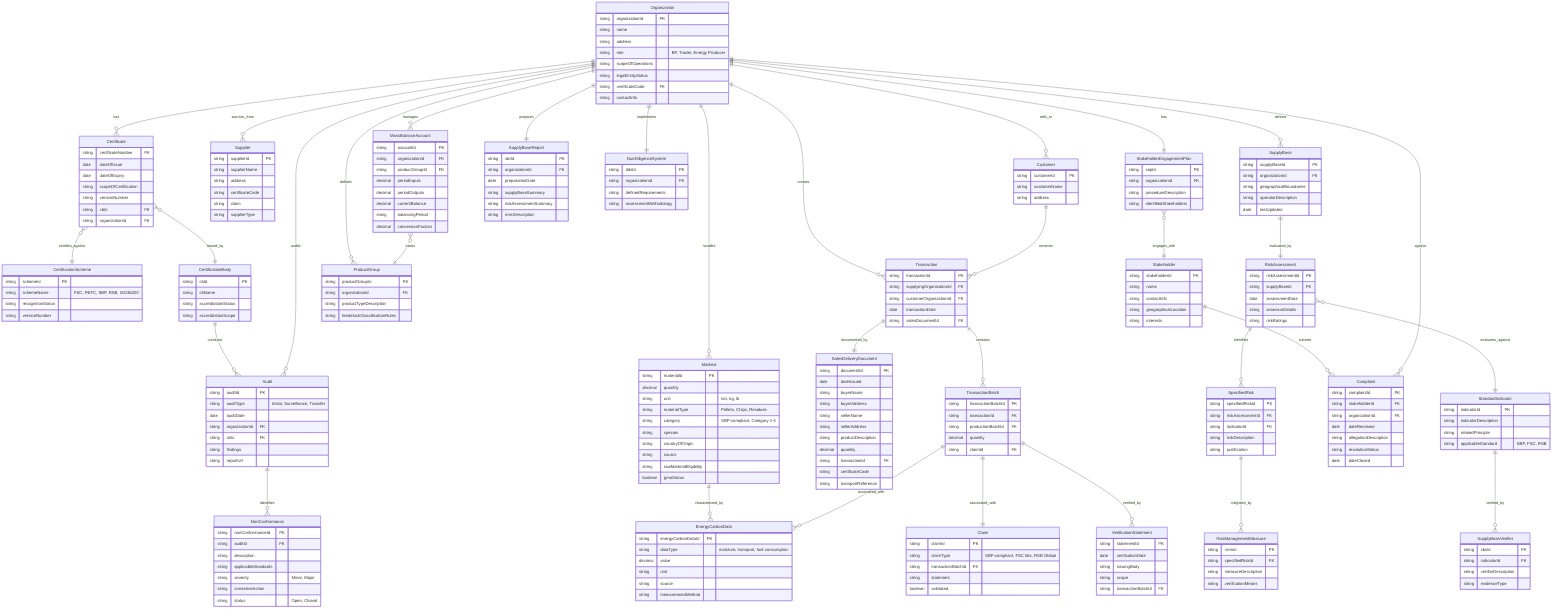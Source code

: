 erDiagram
    %% BOOST Comprehensive Biomass Chain of Custody ERD
    %% SANDBOX VERSION - Full model with risk management and stakeholder entities
    %% For production use, see boost_erd.mermaid (core 17-entity model)
    %% This comprehensive model includes all entities for future expansion
    
    %% Core Organizations and Certification
    Organization {
        string organizationId PK
        string name
        string address
        string role "BP, Trader, Energy Producer"
        string scopeOfOperations
        string legalEntityStatus
        string certificateCode FK
        string contactInfo
    }
    
    CertificationScheme {
        string schemeId PK
        string schemeName "FSC, PEFC, SBP, RSB, ISO38200"
        string recognitionStatus
        string versionNumber
    }
    
    Certificate {
        string certificateNumber PK
        date dateOfIssue
        date dateOfExpiry
        string scopeOfCertification
        string versionNumber
        string cbId FK
        string organizationId FK
    }
    
    CertificationBody {
        string cbId PK
        string cbName
        string accreditationStatus
        string accreditationScope
    }
    
    %% Material and Supply Chain
    Material {
        string materialId PK
        decimal quantity
        string unit "ton, kg, lb"
        string materialType "Pellets, Chips, Residues"
        string category "SBP-compliant, Category 1-5"
        string species
        string countryOfOrigin
        string source
        string rawMaterialEligibility
        boolean gmoStatus
    }
    
    Supplier {
        string supplierId PK
        string supplierName
        string address
        string certificateCode
        string claim
        string supplierType
    }
    
    Customer {
        string customerId PK
        string customerName
        string address
    }
    
    %% Transaction Management
    Transaction {
        string transactionId PK
        string supplyingOrganizationId FK
        string customerOrganizationId FK
        date transactionDate
        string salesDocumentId FK
    }
    
    TransactionBatch {
        string transactionBatchId PK
        string transactionId FK
        string productionBatchId FK
        decimal quantity
        string claimId FK
    }
    
    Claim {
        string claimId PK
        string claimType "SBP-compliant, FSC Mix, RSB Global"
        string transactionBatchId FK
        string statement
        boolean validated
    }
    
    SalesDeliveryDocument {
        string documentId PK
        date dateIssued
        string buyerName
        string buyerAddress
        string sellerName
        string sellerAddress
        string productDescription
        decimal quantity
        string transactionId FK
        string certificateCode
        string transportReference
    }
    
    %% Mass Balance and Product Management
    MassBalanceAccount {
        string accountId PK
        string organizationId FK
        string productGroupId FK
        decimal periodInputs
        decimal periodOutputs
        decimal currentBalance
        string balancingPeriod
        decimal conversionFactors
    }
    
    ProductGroup {
        string productGroupId PK
        string organizationId FK
        string productTypeDescription
        string feedstockClassificationRules
    }
    
    %% Energy and Carbon Data
    EnergyCarbonData {
        string energyCarbonDataId PK
        string dataType "moisture, transport, fuel consumption"
        decimal value
        string unit
        string source
        string measurementMethod
    }
    
    %% Risk Management and Supply Base
    SupplyBase {
        string supplyBaseId PK
        string organizationId FK
        string geographicalBoundaries
        string operatorDescription
        date lastUpdated
    }
    
    RiskAssessment {
        string riskAssessmentId PK
        string supplyBaseId FK
        date assessmentDate
        string assessorDetails
        string riskRatings
    }
    
    SpecifiedRisk {
        string specifiedRiskId PK
        string riskAssessmentId FK
        string indicatorId FK
        string riskDescription
        string justification
    }
    
    RiskManagementMeasure {
        string rmmId PK
        string specifiedRiskId FK
        string measureDescription
        string verificationMeans
    }
    
    StandardIndicator {
        string indicatorId PK
        string indicatorDescription
        string relatedPrinciple
        string applicableStandard "SBP, FSC, RSB"
    }
    
    SupplyBaseVerifier {
        string sbvId PK
        string indicatorId FK
        string verifierDescription
        string evidenceType
    }
    
    SupplyBaseReport {
        string sbrId PK
        string organizationId FK
        date preparationDate
        string supplyBaseSummary
        string riskAssessmentSummary
        string rmmDescription
    }
    
    %% Verification and Compliance
    VerificationStatement {
        string statementId PK
        date verificationDate
        string issuingBody
        string scope
        string transactionBatchId FK
    }
    
    DueDiligenceSystem {
        string ddsId PK
        string organizationId FK
        string definedRequirements
        string assessmentMethodology
    }
    
    %% Stakeholder Management
    Stakeholder {
        string stakeholderId PK
        string name
        string contactInfo
        string geographicalLocation
        string interests
    }
    
    StakeholderEngagementPlan {
        string sepId PK
        string organizationId FK
        string procedureDescription
        string identifiedStakeholders
    }
    
    Complaint {
        string complaintId PK
        string stakeholderId FK
        string organizationId FK
        date dateReceived
        string allegationDescription
        string resolutionStatus
        date dateClosed
    }
    
    %% Audit and Compliance
    Audit {
        string auditId PK
        string auditType "Initial, Surveillance, Transfer"
        date auditDate
        string organizationId FK
        string cbId FK
        string findings
        string reportUrl
    }
    
    NonConformance {
        string nonConformanceId PK
        string auditId FK
        string description
        string applicableStandards
        string severity "Minor, Major"
        string correctiveAction
        string status "Open, Closed"
    }
    
    
    %% Core Relationships
    Organization ||--o{ Certificate : "has"
    Certificate }o--|| CertificationScheme : "certifies_against"
    Certificate }o--|| CertificationBody : "issued_by"
    CertificationBody ||--o{ Audit : "conducts"
    
    %% Supply Chain Relationships
    Organization ||--o{ Material : "handles"
    Organization ||--o{ Transaction : "creates"
    Organization ||--o{ Supplier : "sources_from"
    Organization ||--o{ Customer : "sells_to"
    
    Customer ||--o{ Transaction : "receives"
    
    %% Transaction and Batch Relationships
    Transaction ||--o{ TransactionBatch : "contains"
    Transaction ||--|| SalesDeliveryDocument : "documented_by"
    TransactionBatch ||--|| Claim : "associated_with"
    TransactionBatch ||--o{ VerificationStatement : "verified_by"
    
    %% Mass Balance Relationships
    Organization ||--o{ MassBalanceAccount : "manages"
    Organization ||--o{ ProductGroup : "defines"
    MassBalanceAccount }o--|| ProductGroup : "tracks"
    
    %% Energy and Carbon Relationships
    Material ||--o{ EnergyCarbonData : "characterized_by"
    TransactionBatch ||--o{ EnergyCarbonData : "associated_with"
    
    %% Supply Base and Risk Management
    Organization ||--o{ SupplyBase : "defines"
    SupplyBase ||--|| RiskAssessment : "evaluated_by"
    RiskAssessment ||--o{ SpecifiedRisk : "identifies"
    SpecifiedRisk ||--o{ RiskManagementMeasure : "mitigated_by"
    RiskAssessment }o--|| StandardIndicator : "evaluates_against"
    StandardIndicator ||--o{ SupplyBaseVerifier : "verified_by"
    Organization ||--|| SupplyBaseReport : "prepares"
    
    %% Due Diligence and Stakeholder Management
    Organization ||--|| DueDiligenceSystem : "implements"
    Organization ||--|| StakeholderEngagementPlan : "has"
    StakeholderEngagementPlan }o--|| Stakeholder : "engages_with"
    Stakeholder ||--o{ Complaint : "submits"
    Complaint }o--|| Organization : "against"
    
    %% Audit Relationships
    Audit }o--|| Organization : "audits"
    Audit ||--o{ NonConformance : "identifies"